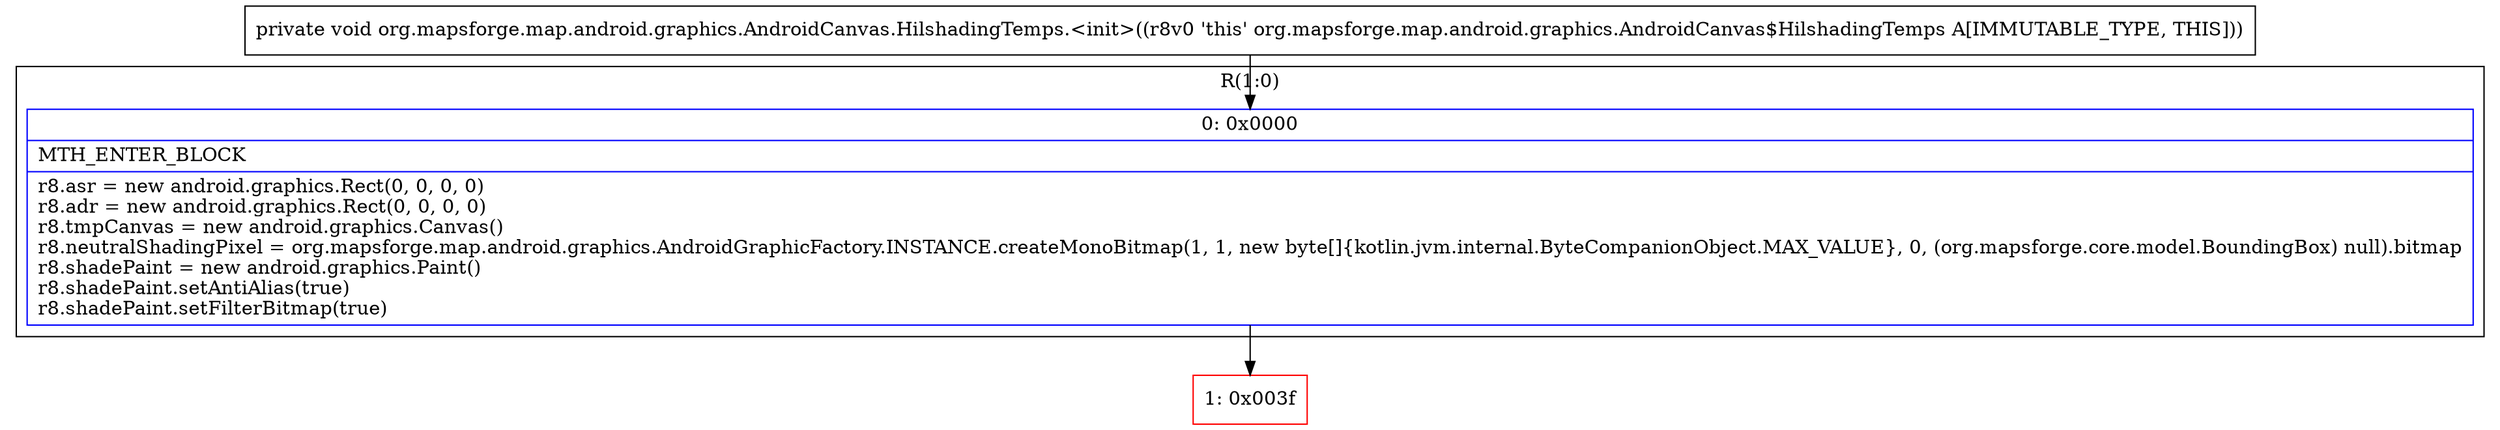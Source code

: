digraph "CFG fororg.mapsforge.map.android.graphics.AndroidCanvas.HilshadingTemps.\<init\>()V" {
subgraph cluster_Region_940800583 {
label = "R(1:0)";
node [shape=record,color=blue];
Node_0 [shape=record,label="{0\:\ 0x0000|MTH_ENTER_BLOCK\l|r8.asr = new android.graphics.Rect(0, 0, 0, 0)\lr8.adr = new android.graphics.Rect(0, 0, 0, 0)\lr8.tmpCanvas = new android.graphics.Canvas()\lr8.neutralShadingPixel = org.mapsforge.map.android.graphics.AndroidGraphicFactory.INSTANCE.createMonoBitmap(1, 1, new byte[]\{kotlin.jvm.internal.ByteCompanionObject.MAX_VALUE\}, 0, (org.mapsforge.core.model.BoundingBox) null).bitmap\lr8.shadePaint = new android.graphics.Paint()\lr8.shadePaint.setAntiAlias(true)\lr8.shadePaint.setFilterBitmap(true)\l}"];
}
Node_1 [shape=record,color=red,label="{1\:\ 0x003f}"];
MethodNode[shape=record,label="{private void org.mapsforge.map.android.graphics.AndroidCanvas.HilshadingTemps.\<init\>((r8v0 'this' org.mapsforge.map.android.graphics.AndroidCanvas$HilshadingTemps A[IMMUTABLE_TYPE, THIS])) }"];
MethodNode -> Node_0;
Node_0 -> Node_1;
}


